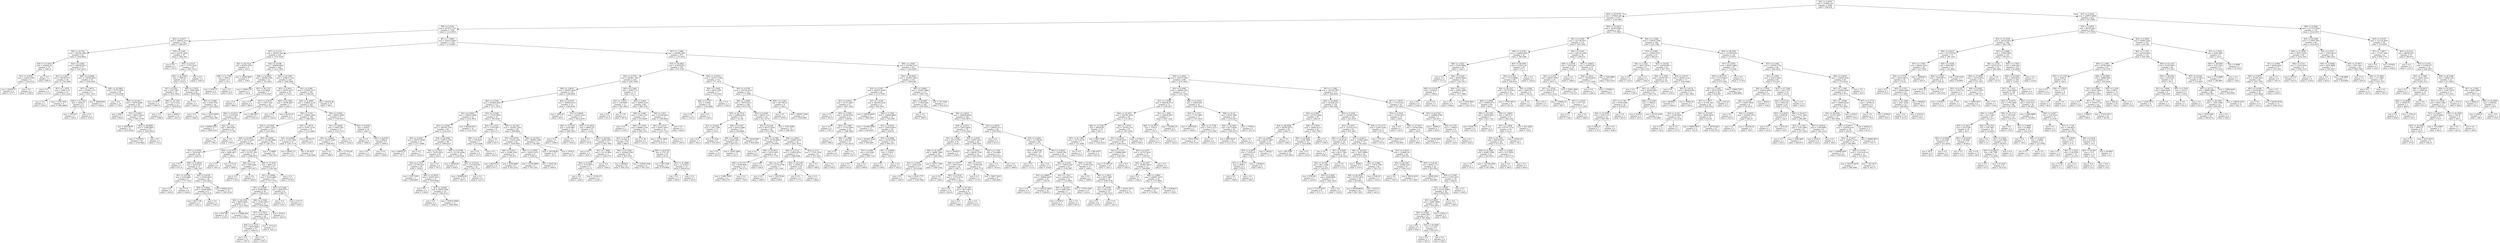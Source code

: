 digraph Tree {
node [shape=box] ;
0 [label="X[2] <= 4.8195\nmse = 332804.191\nsamples = 2000\nvalue = 996.658"] ;
1 [label="X[5] <= 45.6278\nmse = 278403.186\nsamples = 1575\nvalue = 1128.7803"] ;
0 -> 1 [labeldistance=2.5, labelangle=45, headlabel="True"] ;
2 [label="X[0] <= 0.5181\nmse = 251874.1701\nsamples = 1256\nvalue = 1212.8018"] ;
1 -> 2 ;
3 [label="X[3] <= 0.4077\nmse = 166934.3153\nsamples = 130\nvalue = 1580.0077"] ;
2 -> 3 ;
4 [label="X[4] <= 20.743\nmse = 182226.3664\nsamples = 83\nvalue = 1454.0843"] ;
3 -> 4 ;
5 [label="X[4] <= 15.1653\nmse = 109426.36\nsamples = 10\nvalue = 1061.8"] ;
4 -> 5 ;
6 [label="X[1] <= 0.9532\nmse = 22944.5556\nsamples = 6\nvalue = 1314.3333"] ;
5 -> 6 ;
7 [label="mse = 22446.75\nsamples = 4\nvalue = 1377.5"] ;
6 -> 7 ;
8 [label="mse = 0.0\nsamples = 2\nvalue = 1188.0"] ;
6 -> 8 ;
9 [label="mse = 0.0\nsamples = 4\nvalue = 683.0"] ;
5 -> 9 ;
10 [label="X[2] <= 2.0262\nmse = 168230.8313\nsamples = 73\nvalue = 1507.8219"] ;
4 -> 10 ;
11 [label="X[1] <= 0.8217\nmse = 86149.2377\nsamples = 18\nvalue = 1716.3889"] ;
10 -> 11 ;
12 [label="mse = 0.0\nsamples = 4\nvalue = 1171.0"] ;
11 -> 12 ;
13 [label="X[7] <= 1.3972\nmse = 1496.3112\nsamples = 14\nvalue = 1872.2143"] ;
11 -> 13 ;
14 [label="mse = 0.0\nsamples = 5\nvalue = 1835.0"] ;
13 -> 14 ;
15 [label="mse = 1130.7654\nsamples = 9\nvalue = 1892.8889"] ;
13 -> 15 ;
16 [label="X[8] <= 23.8648\nmse = 176198.2823\nsamples = 55\nvalue = 1439.5636"] ;
10 -> 16 ;
17 [label="X[7] <= 1.4472\nmse = 475083.1111\nsamples = 9\nvalue = 1031.3333"] ;
16 -> 17 ;
18 [label="X[8] <= 23.1502\nmse = 14022.0\nsamples = 4\nvalue = 452.0"] ;
17 -> 18 ;
19 [label="mse = 15876.0\nsamples = 2\nvalue = 530.0"] ;
18 -> 19 ;
20 [label="mse = 0.0\nsamples = 2\nvalue = 374.0"] ;
18 -> 20 ;
21 [label="mse = 360628.96\nsamples = 5\nvalue = 1494.8"] ;
17 -> 21 ;
22 [label="X[8] <= 24.5469\nmse = 78735.5936\nsamples = 46\nvalue = 1519.4348"] ;
16 -> 22 ;
23 [label="mse = 0.0\nsamples = 10\nvalue = 1778.0"] ;
22 -> 23 ;
24 [label="X[4] <= 35.9013\nmse = 76876.8488\nsamples = 36\nvalue = 1447.6111"] ;
22 -> 24 ;
25 [label="mse = 648.0\nsamples = 3\nvalue = 964.0"] ;
24 -> 25 ;
26 [label="X[1] <= 0.9021\nmse = 60612.0624\nsamples = 33\nvalue = 1491.5758"] ;
24 -> 26 ;
27 [label="mse = 3855.8678\nsamples = 11\nvalue = 1615.6364"] ;
26 -> 27 ;
28 [label="X[4] <= 46.8658\nmse = 77446.8843\nsamples = 22\nvalue = 1429.5455"] ;
26 -> 28 ;
29 [label="mse = 718.0055\nsamples = 19\nvalue = 1539.6842"] ;
28 -> 29 ;
30 [label="mse = 0.0\nsamples = 3\nvalue = 732.0"] ;
28 -> 30 ;
31 [label="X[0] <= 0.503\nmse = 62476.1938\nsamples = 47\nvalue = 1802.383"] ;
3 -> 31 ;
32 [label="mse = 0.0\nsamples = 2\nvalue = 791.0"] ;
31 -> 32 ;
33 [label="X[0] <= 0.5127\nmse = 17770.3556\nsamples = 45\nvalue = 1847.3333"] ;
31 -> 33 ;
34 [label="X[5] <= 43.5564\nmse = 7969.25\nsamples = 42\nvalue = 1874.5"] ;
33 -> 34 ;
35 [label="X[1] <= 0.852\nmse = 3243.7461\nsamples = 16\nvalue = 1931.5625"] ;
34 -> 35 ;
36 [label="mse = 0.1875\nsamples = 4\nvalue = 1909.75"] ;
35 -> 36 ;
37 [label="X[8] <= 32.7027\nmse = 4113.4722\nsamples = 12\nvalue = 1938.8333"] ;
35 -> 37 ;
38 [label="mse = 0.0\nsamples = 2\nvalue = 1998.0"] ;
37 -> 38 ;
39 [label="mse = 4096.0\nsamples = 10\nvalue = 1927.0"] ;
37 -> 39 ;
40 [label="X[6] <= 2.5214\nmse = 7640.3905\nsamples = 26\nvalue = 1839.3846"] ;
34 -> 40 ;
41 [label="mse = 0.0\nsamples = 2\nvalue = 1693.0"] ;
40 -> 41 ;
42 [label="X[2] <= 3.2967\nmse = 6342.5764\nsamples = 24\nvalue = 1851.5833"] ;
40 -> 42 ;
43 [label="mse = 0.0\nsamples = 12\nvalue = 1840.0"] ;
42 -> 43 ;
44 [label="mse = 12416.8056\nsamples = 12\nvalue = 1863.1667"] ;
42 -> 44 ;
45 [label="mse = 0.0\nsamples = 3\nvalue = 1467.0"] ;
33 -> 45 ;
46 [label="X[7] <= 1.0983\nmse = 244315.6925\nsamples = 1126\nvalue = 1170.4067"] ;
2 -> 46 ;
47 [label="X[7] <= 0.1314\nmse = 206497.546\nsamples = 255\nvalue = 1375.3529"] ;
46 -> 47 ;
48 [label="X[4] <= 46.7124\nmse = 85339.5556\nsamples = 9\nvalue = 325.0"] ;
47 -> 48 ;
49 [label="X[8] <= 31.7326\nmse = 5009.0\nsamples = 6\nvalue = 133.0"] ;
48 -> 49 ;
50 [label="mse = 1026.75\nsamples = 4\nvalue = 179.5"] ;
49 -> 50 ;
51 [label="mse = 0.0\nsamples = 2\nvalue = 40.0"] ;
49 -> 51 ;
52 [label="mse = 24816.6667\nsamples = 3\nvalue = 709.0"] ;
48 -> 52 ;
53 [label="X[4] <= 4.8188\nmse = 169090.9925\nsamples = 246\nvalue = 1413.7805"] ;
47 -> 53 ;
54 [label="X[8] <= 23.0818\nmse = 69439.0764\nsamples = 12\nvalue = 742.5833"] ;
53 -> 54 ;
55 [label="mse = 104821.36\nsamples = 5\nvalue = 552.8"] ;
54 -> 55 ;
56 [label="X[5] <= 44.1751\nmse = 62.6939\nsamples = 7\nvalue = 878.1429"] ;
54 -> 56 ;
57 [label="mse = 0.0\nsamples = 3\nvalue = 869.0"] ;
56 -> 57 ;
58 [label="mse = 0.0\nsamples = 4\nvalue = 885.0"] ;
56 -> 58 ;
59 [label="X[5] <= 43.2207\nmse = 149913.7332\nsamples = 234\nvalue = 1448.2009"] ;
53 -> 59 ;
60 [label="X[3] <= 0.3931\nmse = 30376.4103\nsamples = 39\nvalue = 1724.0"] ;
59 -> 60 ;
61 [label="X[7] <= 0.5534\nmse = 14037.624\nsamples = 32\nvalue = 1781.5312"] ;
60 -> 61 ;
62 [label="X[8] <= 23.0515\nmse = 12135.602\nsamples = 28\nvalue = 1759.5714"] ;
61 -> 62 ;
63 [label="mse = 82960.2222\nsamples = 3\nvalue = 1606.3333"] ;
62 -> 63 ;
64 [label="X[2] <= 2.312\nmse = 480.6784\nsamples = 25\nvalue = 1777.96"] ;
62 -> 64 ;
65 [label="mse = 0.0\nsamples = 8\nvalue = 1746.0"] ;
64 -> 65 ;
66 [label="mse = 0.0\nsamples = 17\nvalue = 1793.0"] ;
64 -> 66 ;
67 [label="mse = 346.6875\nsamples = 4\nvalue = 1935.25"] ;
61 -> 67 ;
68 [label="X[8] <= 23.7843\nmse = 20768.2857\nsamples = 7\nvalue = 1461.0"] ;
60 -> 68 ;
69 [label="mse = 0.0\nsamples = 5\nvalue = 1520.0"] ;
68 -> 69 ;
70 [label="mse = 42230.25\nsamples = 2\nvalue = 1313.5"] ;
68 -> 70 ;
71 [label="X[1] <= 0.993\nmse = 155565.5573\nsamples = 195\nvalue = 1393.041"] ;
59 -> 71 ;
72 [label="X[4] <= 41.8997\nmse = 124695.2138\nsamples = 185\nvalue = 1435.9514"] ;
71 -> 72 ;
73 [label="X[0] <= 0.716\nmse = 118685.3694\nsamples = 158\nvalue = 1386.2595"] ;
72 -> 73 ;
74 [label="X[4] <= 24.7082\nmse = 120075.5552\nsamples = 127\nvalue = 1447.4567"] ;
73 -> 74 ;
75 [label="X[8] <= 23.9875\nmse = 83722.2363\nsamples = 47\nvalue = 1594.383"] ;
74 -> 75 ;
76 [label="X[7] <= 0.4704\nmse = 78236.6475\nsamples = 40\nvalue = 1540.55"] ;
75 -> 76 ;
77 [label="mse = 0.0\nsamples = 3\nvalue = 971.0"] ;
76 -> 77 ;
78 [label="X[8] <= 23.0818\nmse = 56145.927\nsamples = 37\nvalue = 1586.7297"] ;
76 -> 78 ;
79 [label="X[1] <= 0.8798\nmse = 5338.8889\nsamples = 9\nvalue = 1777.3333"] ;
78 -> 79 ;
80 [label="mse = 0.0\nsamples = 3\nvalue = 1674.0"] ;
79 -> 80 ;
81 [label="mse = 0.0\nsamples = 6\nvalue = 1829.0"] ;
79 -> 81 ;
82 [label="X[0] <= 0.6149\nmse = 57045.8916\nsamples = 28\nvalue = 1525.4643"] ;
78 -> 82 ;
83 [label="X[0] <= 0.5844\nmse = 16506.8889\nsamples = 9\nvalue = 1403.3333"] ;
82 -> 83 ;
84 [label="mse = 24117.36\nsamples = 5\nvalue = 1453.2"] ;
83 -> 84 ;
85 [label="mse = 0.0\nsamples = 4\nvalue = 1341.0"] ;
83 -> 85 ;
86 [label="mse = 65836.3213\nsamples = 19\nvalue = 1583.3158"] ;
82 -> 86 ;
87 [label="X[4] <= 14.7579\nmse = 3880.2857\nsamples = 7\nvalue = 1902.0"] ;
75 -> 87 ;
88 [label="mse = 0.0\nsamples = 5\nvalue = 1941.0"] ;
87 -> 88 ;
89 [label="mse = 272.25\nsamples = 2\nvalue = 1804.5"] ;
87 -> 89 ;
90 [label="X[3] <= 0.4581\nmse = 121299.5686\nsamples = 80\nvalue = 1361.1375"] ;
74 -> 90 ;
91 [label="X[8] <= 21.0701\nmse = 101767.7927\nsamples = 74\nvalue = 1408.0676"] ;
90 -> 91 ;
92 [label="X[6] <= 2.174\nmse = 7060.4082\nsamples = 7\nvalue = 1875.8571"] ;
91 -> 92 ;
93 [label="mse = 0.0\nsamples = 2\nvalue = 1743.0"] ;
92 -> 93 ;
94 [label="mse = 0.0\nsamples = 5\nvalue = 1929.0"] ;
92 -> 94 ;
95 [label="X[8] <= 31.9541\nmse = 86411.44\nsamples = 67\nvalue = 1359.194"] ;
91 -> 95 ;
96 [label="X[1] <= 0.8944\nmse = 70103.6691\nsamples = 62\nvalue = 1317.5161"] ;
95 -> 96 ;
97 [label="X[1] <= 0.8506\nmse = 61683.6914\nsamples = 54\nvalue = 1366.2222"] ;
96 -> 97 ;
98 [label="X[4] <= 26.3194\nmse = 68074.0832\nsamples = 23\nvalue = 1214.7826"] ;
97 -> 98 ;
99 [label="mse = 6357.96\nsamples = 10\nvalue = 1236.8"] ;
98 -> 99 ;
100 [label="mse = 114888.284\nsamples = 13\nvalue = 1197.8462"] ;
98 -> 100 ;
101 [label="X[6] <= 2.5166\nmse = 27302.5016\nsamples = 31\nvalue = 1478.5806"] ;
97 -> 101 ;
102 [label="X[7] <= 0.7674\nmse = 16320.7092\nsamples = 28\nvalue = 1443.0714"] ;
101 -> 102 ;
103 [label="X[4] <= 31.2153\nmse = 8819.2968\nsamples = 23\nvalue = 1486.913"] ;
102 -> 103 ;
104 [label="mse = 0.0\nsamples = 12\nvalue = 1397.0"] ;
103 -> 104 ;
105 [label="mse = 0.0\nsamples = 11\nvalue = 1585.0"] ;
103 -> 105 ;
106 [label="mse = 1314.24\nsamples = 5\nvalue = 1241.4"] ;
102 -> 106 ;
107 [label="mse = 8192.0\nsamples = 3\nvalue = 1810.0"] ;
101 -> 107 ;
108 [label="X[3] <= 0.3282\nmse = 2838.4375\nsamples = 8\nvalue = 988.75"] ;
96 -> 108 ;
109 [label="mse = 0.0\nsamples = 4\nvalue = 1041.0"] ;
108 -> 109 ;
110 [label="mse = 216.75\nsamples = 4\nvalue = 936.5"] ;
108 -> 110 ;
111 [label="mse = 0.0\nsamples = 5\nvalue = 1876.0"] ;
95 -> 111 ;
112 [label="mse = 13.8889\nsamples = 6\nvalue = 782.3333"] ;
90 -> 112 ;
113 [label="X[2] <= 2.8379\nmse = 34791.2154\nsamples = 31\nvalue = 1135.5484"] ;
73 -> 113 ;
114 [label="X[1] <= 0.9099\nmse = 11355.7284\nsamples = 27\nvalue = 1181.7778"] ;
113 -> 114 ;
115 [label="mse = 46561.25\nsamples = 6\nvalue = 1123.5"] ;
114 -> 115 ;
116 [label="mse = 49.3878\nsamples = 21\nvalue = 1198.4286"] ;
114 -> 116 ;
117 [label="mse = 81180.75\nsamples = 4\nvalue = 823.5"] ;
113 -> 117 ;
118 [label="X[0] <= 0.5833\nmse = 60855.5995\nsamples = 27\nvalue = 1726.7407"] ;
72 -> 118 ;
119 [label="X[1] <= 0.8434\nmse = 74832.562\nsamples = 11\nvalue = 1522.7273"] ;
118 -> 119 ;
120 [label="X[2] <= 2.0964\nmse = 102587.8367\nsamples = 7\nvalue = 1448.8571"] ;
119 -> 120 ;
121 [label="mse = 0.0\nsamples = 2\nvalue = 1680.0"] ;
120 -> 121 ;
122 [label="mse = 113703.84\nsamples = 5\nvalue = 1356.4"] ;
120 -> 122 ;
123 [label="mse = 0.0\nsamples = 4\nvalue = 1652.0"] ;
119 -> 123 ;
124 [label="X[3] <= 0.4581\nmse = 2959.0\nsamples = 16\nvalue = 1867.0"] ;
118 -> 124 ;
125 [label="mse = 0.0\nsamples = 8\nvalue = 1890.0"] ;
124 -> 125 ;
126 [label="X[8] <= 24.0783\nmse = 4860.0\nsamples = 8\nvalue = 1844.0"] ;
124 -> 126 ;
127 [label="mse = 0.0\nsamples = 3\nvalue = 1754.0"] ;
126 -> 127 ;
128 [label="mse = 0.0\nsamples = 5\nvalue = 1898.0"] ;
126 -> 128 ;
129 [label="mse = 62419.36\nsamples = 10\nvalue = 599.2"] ;
71 -> 129 ;
130 [label="X[7] <= 1.2984\nmse = 239490.3467\nsamples = 871\nvalue = 1110.4053"] ;
46 -> 130 ;
131 [label="X[5] <= 44.4823\nmse = 214330.872\nsamples = 350\nvalue = 971.6343"] ;
130 -> 131 ;
132 [label="X[2] <= 2.3776\nmse = 220991.7563\nsamples = 219\nvalue = 1087.9589"] ;
131 -> 132 ;
133 [label="X[6] <= 2.8816\nmse = 256407.4648\nsamples = 144\nvalue = 1180.0208"] ;
132 -> 133 ;
134 [label="X[0] <= 0.5264\nmse = 225884.2094\nsamples = 111\nvalue = 1071.5676"] ;
133 -> 134 ;
135 [label="X[1] <= 0.9405\nmse = 190053.5086\nsamples = 74\nvalue = 1214.3919"] ;
134 -> 135 ;
136 [label="X[3] <= 0.2346\nmse = 188738.7164\nsamples = 60\nvalue = 1144.3167"] ;
135 -> 136 ;
137 [label="X[3] <= 0.2287\nmse = 338701.9008\nsamples = 11\nvalue = 1517.0909"] ;
136 -> 137 ;
138 [label="mse = 94954.25\nsamples = 4\nvalue = 787.5"] ;
137 -> 138 ;
139 [label="mse = 0.0\nsamples = 7\nvalue = 1934.0"] ;
137 -> 139 ;
140 [label="X[4] <= 45.9569\nmse = 116875.2528\nsamples = 49\nvalue = 1060.6327"] ;
136 -> 140 ;
141 [label="X[4] <= 31.2911\nmse = 70183.2933\nsamples = 30\nvalue = 962.2"] ;
140 -> 141 ;
142 [label="X[2] <= 2.1015\nmse = 67376.9167\nsamples = 24\nvalue = 1026.0"] ;
141 -> 142 ;
143 [label="mse = 5547.5556\nsamples = 3\nvalue = 669.6667"] ;
142 -> 143 ;
144 [label="X[8] <= 22.4478\nmse = 55479.3243\nsamples = 21\nvalue = 1076.9048"] ;
142 -> 144 ;
145 [label="mse = 0.0\nsamples = 2\nvalue = 1186.0"] ;
144 -> 145 ;
146 [label="X[1] <= 0.8529\nmse = 59934.5596\nsamples = 19\nvalue = 1065.4211"] ;
144 -> 146 ;
147 [label="mse = 0.0\nsamples = 8\nvalue = 1092.0"] ;
146 -> 147 ;
148 [label="mse = 102635.9008\nsamples = 11\nvalue = 1046.0909"] ;
146 -> 148 ;
149 [label="mse = 0.0\nsamples = 6\nvalue = 707.0"] ;
141 -> 149 ;
150 [label="X[8] <= 23.9796\nmse = 151145.6288\nsamples = 19\nvalue = 1216.0526"] ;
140 -> 150 ;
151 [label="mse = 39600.64\nsamples = 5\nvalue = 836.6"] ;
150 -> 151 ;
152 [label="X[8] <= 25.4314\nmse = 121194.8163\nsamples = 14\nvalue = 1351.5714"] ;
150 -> 152 ;
153 [label="mse = 160982.64\nsamples = 10\nvalue = 1401.4"] ;
152 -> 153 ;
154 [label="mse = 0.0\nsamples = 4\nvalue = 1227.0"] ;
152 -> 154 ;
155 [label="mse = 84449.6327\nsamples = 14\nvalue = 1514.7143"] ;
135 -> 155 ;
156 [label="X[3] <= 0.2346\nmse = 175152.8853\nsamples = 37\nvalue = 785.9189"] ;
134 -> 156 ;
157 [label="X[2] <= 2.1535\nmse = 17570.9877\nsamples = 9\nvalue = 403.1111"] ;
156 -> 157 ;
158 [label="X[6] <= 2.2712\nmse = 740.8163\nsamples = 7\nvalue = 333.4286"] ;
157 -> 158 ;
159 [label="mse = 0.0\nsamples = 4\nvalue = 357.0"] ;
158 -> 159 ;
160 [label="mse = 0.0\nsamples = 3\nvalue = 302.0"] ;
158 -> 160 ;
161 [label="mse = 0.0\nsamples = 2\nvalue = 647.0"] ;
157 -> 161 ;
162 [label="X[4] <= 36.3427\nmse = 163561.3202\nsamples = 28\nvalue = 908.9643"] ;
156 -> 162 ;
163 [label="X[1] <= 0.8378\nmse = 172432.2461\nsamples = 16\nvalue = 1038.5625"] ;
162 -> 163 ;
164 [label="X[0] <= 0.6511\nmse = 27046.3594\nsamples = 8\nvalue = 780.875"] ;
163 -> 164 ;
165 [label="mse = 60270.25\nsamples = 2\nvalue = 617.5"] ;
164 -> 165 ;
166 [label="mse = 4108.8889\nsamples = 6\nvalue = 835.3333"] ;
164 -> 166 ;
167 [label="X[4] <= 12.3038\nmse = 185012.4375\nsamples = 8\nvalue = 1296.25"] ;
163 -> 167 ;
168 [label="mse = 12376.8889\nsamples = 3\nvalue = 782.3333"] ;
167 -> 168 ;
169 [label="mse = 35047.84\nsamples = 5\nvalue = 1604.6"] ;
167 -> 169 ;
170 [label="X[8] <= 23.8322\nmse = 99480.1389\nsamples = 12\nvalue = 736.1667"] ;
162 -> 170 ;
171 [label="mse = 100108.96\nsamples = 10\nvalue = 791.2"] ;
170 -> 171 ;
172 [label="mse = 5476.0\nsamples = 2\nvalue = 461.0"] ;
170 -> 172 ;
173 [label="X[8] <= 22.9473\nmse = 186436.0275\nsamples = 33\nvalue = 1544.8182"] ;
133 -> 173 ;
174 [label="mse = 1806.25\nsamples = 2\nvalue = 465.5"] ;
173 -> 174 ;
175 [label="X[1] <= 0.8456\nmse = 118342.1831\nsamples = 31\nvalue = 1614.4516"] ;
173 -> 175 ;
176 [label="X[8] <= 23.1502\nmse = 2220.9961\nsamples = 16\nvalue = 1895.5625"] ;
175 -> 176 ;
177 [label="mse = 0.0\nsamples = 7\nvalue = 1949.0"] ;
176 -> 177 ;
178 [label="mse = 0.0\nsamples = 9\nvalue = 1854.0"] ;
176 -> 178 ;
179 [label="X[5] <= 41.4052\nmse = 68002.24\nsamples = 15\nvalue = 1314.6"] ;
175 -> 179 ;
180 [label="mse = 0.0\nsamples = 2\nvalue = 735.0"] ;
179 -> 180 ;
181 [label="X[4] <= 36.9361\nmse = 18830.4852\nsamples = 13\nvalue = 1403.7692"] ;
179 -> 181 ;
182 [label="mse = 0.0\nsamples = 2\nvalue = 1621.0"] ;
181 -> 182 ;
183 [label="X[1] <= 1.0066\nmse = 12114.3802\nsamples = 11\nvalue = 1364.2727"] ;
181 -> 183 ;
184 [label="X[0] <= 0.5418\nmse = 5716.6875\nsamples = 4\nvalue = 1231.75"] ;
183 -> 184 ;
185 [label="mse = 0.0\nsamples = 2\nvalue = 1225.0"] ;
184 -> 185 ;
186 [label="mse = 11342.25\nsamples = 2\nvalue = 1238.5"] ;
184 -> 186 ;
187 [label="mse = 0.0\nsamples = 7\nvalue = 1440.0"] ;
183 -> 187 ;
188 [label="X[0] <= 0.5264\nmse = 105477.12\nsamples = 75\nvalue = 911.2"] ;
132 -> 188 ;
189 [label="X[2] <= 2.8472\nmse = 1108.9587\nsamples = 11\nvalue = 461.3636"] ;
188 -> 189 ;
190 [label="mse = 0.0\nsamples = 6\nvalue = 431.0"] ;
189 -> 190 ;
191 [label="mse = 5.76\nsamples = 5\nvalue = 497.8"] ;
189 -> 191 ;
192 [label="X[0] <= 0.602\nmse = 82658.3123\nsamples = 64\nvalue = 988.5156"] ;
188 -> 192 ;
193 [label="X[6] <= 2.468\nmse = 73342.1747\nsamples = 47\nvalue = 915.6809"] ;
192 -> 193 ;
194 [label="mse = 0.0\nsamples = 2\nvalue = 1378.0"] ;
193 -> 194 ;
195 [label="X[6] <= 3.7052\nmse = 66680.1156\nsamples = 45\nvalue = 895.1333"] ;
193 -> 195 ;
196 [label="X[3] <= 0.274\nmse = 67786.21\nsamples = 40\nvalue = 866.8"] ;
195 -> 196 ;
197 [label="X[4] <= 47.5366\nmse = 105806.1389\nsamples = 24\nvalue = 903.3333"] ;
196 -> 197 ;
198 [label="mse = 86689.0\nsamples = 18\nvalue = 939.3333"] ;
197 -> 198 ;
199 [label="mse = 147605.5556\nsamples = 6\nvalue = 795.3333"] ;
197 -> 199 ;
200 [label="X[8] <= 25.8729\nmse = 5751.25\nsamples = 16\nvalue = 812.0"] ;
196 -> 200 ;
201 [label="mse = 997.5556\nsamples = 3\nvalue = 670.6667"] ;
200 -> 201 ;
202 [label="X[5] <= 41.4988\nmse = 1174.8521\nsamples = 13\nvalue = 844.6154"] ;
200 -> 202 ;
203 [label="mse = 0.0\nsamples = 11\nvalue = 830.0"] ;
202 -> 203 ;
204 [label="mse = 0.0\nsamples = 2\nvalue = 925.0"] ;
202 -> 204 ;
205 [label="mse = 31.36\nsamples = 5\nvalue = 1121.8"] ;
195 -> 205 ;
206 [label="X[6] <= 3.812\nmse = 53199.6332\nsamples = 17\nvalue = 1189.8824"] ;
192 -> 206 ;
207 [label="X[3] <= 0.3531\nmse = 45647.2041\nsamples = 14\nvalue = 1247.7143"] ;
206 -> 207 ;
208 [label="mse = 51554.3802\nsamples = 11\nvalue = 1210.2727"] ;
207 -> 208 ;
209 [label="mse = 0.0\nsamples = 3\nvalue = 1385.0"] ;
207 -> 209 ;
210 [label="mse = 0.0\nsamples = 3\nvalue = 920.0"] ;
206 -> 210 ;
211 [label="X[4] <= 15.9252\nmse = 142757.1168\nsamples = 131\nvalue = 777.1679"] ;
131 -> 211 ;
212 [label="X[6] <= 3.1603\nmse = 4874.1799\nsamples = 17\nvalue = 1178.2353"] ;
211 -> 212 ;
213 [label="X[6] <= 2.5797\nmse = 4.2092\nsamples = 14\nvalue = 1145.9286"] ;
212 -> 213 ;
214 [label="mse = 0.0\nsamples = 11\nvalue = 1147.0"] ;
213 -> 214 ;
215 [label="mse = 0.0\nsamples = 3\nvalue = 1142.0"] ;
213 -> 215 ;
216 [label="mse = 0.0\nsamples = 3\nvalue = 1329.0"] ;
212 -> 216 ;
217 [label="X[3] <= 0.4709\nmse = 135754.4233\nsamples = 114\nvalue = 717.3596"] ;
211 -> 217 ;
218 [label="X[6] <= 2.2068\nmse = 78976.4113\nsamples = 106\nvalue = 670.1792"] ;
217 -> 218 ;
219 [label="X[5] <= 44.5714\nmse = 24986.0256\nsamples = 50\nvalue = 511.88"] ;
218 -> 219 ;
220 [label="X[1] <= 0.8234\nmse = 1361.2308\nsamples = 13\nvalue = 418.0"] ;
219 -> 220 ;
221 [label="mse = 0.0\nsamples = 7\nvalue = 452.0"] ;
220 -> 221 ;
222 [label="mse = 27.2222\nsamples = 6\nvalue = 378.3333"] ;
220 -> 222 ;
223 [label="X[0] <= 0.5333\nmse = 29102.0088\nsamples = 37\nvalue = 544.8649"] ;
219 -> 223 ;
224 [label="X[6] <= 2.1609\nmse = 6540.2495\nsamples = 23\nvalue = 497.5217"] ;
223 -> 224 ;
225 [label="mse = 0.0\nsamples = 10\nvalue = 467.0"] ;
224 -> 225 ;
226 [label="mse = 10303.3846\nsamples = 13\nvalue = 521.0"] ;
224 -> 226 ;
227 [label="mse = 56436.0867\nsamples = 14\nvalue = 622.6429"] ;
223 -> 227 ;
228 [label="X[3] <= 0.3285\nmse = 84831.714\nsamples = 56\nvalue = 811.5179"] ;
218 -> 228 ;
229 [label="X[3] <= 0.2259\nmse = 90372.5429\nsamples = 44\nvalue = 872.1591"] ;
228 -> 229 ;
230 [label="X[8] <= 21.068\nmse = 14704.6984\nsamples = 21\nvalue = 730.6667"] ;
229 -> 230 ;
231 [label="mse = 0.0\nsamples = 3\nvalue = 568.0"] ;
230 -> 231 ;
232 [label="X[8] <= 23.0672\nmse = 12010.3951\nsamples = 18\nvalue = 757.7778"] ;
230 -> 232 ;
233 [label="X[8] <= 22.1277\nmse = 9349.9592\nsamples = 14\nvalue = 794.5714"] ;
232 -> 233 ;
234 [label="mse = 11460.7438\nsamples = 11\nvalue = 804.2727"] ;
233 -> 234 ;
235 [label="mse = 0.0\nsamples = 3\nvalue = 759.0"] ;
233 -> 235 ;
236 [label="mse = 0.0\nsamples = 4\nvalue = 629.0"] ;
232 -> 236 ;
237 [label="X[6] <= 2.9833\nmse = 124491.6181\nsamples = 23\nvalue = 1001.3478"] ;
229 -> 237 ;
238 [label="X[6] <= 2.2712\nmse = 113620.0554\nsamples = 17\nvalue = 1086.0588"] ;
237 -> 238 ;
239 [label="X[2] <= 2.1719\nmse = 132732.9796\nsamples = 7\nvalue = 811.1429"] ;
238 -> 239 ;
240 [label="mse = 0.0\nsamples = 2\nvalue = 1090.0"] ;
239 -> 240 ;
241 [label="mse = 142279.84\nsamples = 5\nvalue = 699.6"] ;
239 -> 241 ;
242 [label="X[5] <= 44.5501\nmse = 10302.25\nsamples = 10\nvalue = 1278.5"] ;
238 -> 242 ;
243 [label="mse = 0.0\nsamples = 5\nvalue = 1177.0"] ;
242 -> 243 ;
244 [label="mse = 0.0\nsamples = 5\nvalue = 1380.0"] ;
242 -> 244 ;
245 [label="X[2] <= 3.33\nmse = 77355.5556\nsamples = 6\nvalue = 761.3333"] ;
237 -> 245 ;
246 [label="mse = 0.0\nsamples = 2\nvalue = 368.0"] ;
245 -> 246 ;
247 [label="mse = 0.0\nsamples = 4\nvalue = 958.0"] ;
245 -> 247 ;
248 [label="mse = 1591.6389\nsamples = 12\nvalue = 589.1667"] ;
228 -> 248 ;
249 [label="X[6] <= 2.1564\nmse = 467768.25\nsamples = 8\nvalue = 1342.5"] ;
217 -> 249 ;
250 [label="mse = 0.0\nsamples = 2\nvalue = 1078.0"] ;
249 -> 250 ;
251 [label="mse = 592597.5556\nsamples = 6\nvalue = 1430.6667"] ;
249 -> 251 ;
252 [label="X[6] <= 2.9263\nmse = 234764.5134\nsamples = 521\nvalue = 1203.6296"] ;
130 -> 252 ;
253 [label="X[4] <= 18.3034\nmse = 191807.7645\nsamples = 235\nvalue = 1366.0383"] ;
252 -> 253 ;
254 [label="X[3] <= 0.3507\nmse = 262027.0459\nsamples = 64\nvalue = 1115.7188"] ;
253 -> 254 ;
255 [label="X[1] <= 0.8219\nmse = 54715.3855\nsamples = 27\nvalue = 1407.1481"] ;
254 -> 255 ;
256 [label="mse = 0.0\nsamples = 2\nvalue = 872.0"] ;
255 -> 256 ;
257 [label="X[2] <= 3.6565\nmse = 34349.0784\nsamples = 25\nvalue = 1449.96"] ;
255 -> 257 ;
258 [label="mse = 0.0\nsamples = 6\nvalue = 1707.0"] ;
257 -> 258 ;
259 [label="X[4] <= 5.1066\nmse = 17743.4294\nsamples = 19\nvalue = 1368.7895"] ;
257 -> 259 ;
260 [label="mse = 0.0\nsamples = 2\nvalue = 986.0"] ;
259 -> 260 ;
261 [label="X[6] <= 2.4685\nmse = 564.263\nsamples = 17\nvalue = 1413.8235"] ;
259 -> 261 ;
262 [label="mse = 0.0\nsamples = 4\nvalue = 1371.0"] ;
261 -> 262 ;
263 [label="mse = 0.0\nsamples = 13\nvalue = 1427.0"] ;
261 -> 263 ;
264 [label="X[7] <= 1.4188\nmse = 306105.5106\nsamples = 37\nvalue = 903.0541"] ;
254 -> 264 ;
265 [label="mse = 149356.8056\nsamples = 6\nvalue = 1806.1667"] ;
264 -> 265 ;
266 [label="X[6] <= 2.1564\nmse = 148029.8689\nsamples = 31\nvalue = 728.2581"] ;
264 -> 266 ;
267 [label="mse = 141486.4298\nsamples = 11\nvalue = 526.4545"] ;
266 -> 267 ;
268 [label="X[1] <= 0.8219\nmse = 116910.9875\nsamples = 20\nvalue = 839.25"] ;
266 -> 268 ;
269 [label="mse = 201824.2222\nsamples = 6\nvalue = 500.6667"] ;
268 -> 269 ;
270 [label="X[3] <= 0.4646\nmse = 10332.6582\nsamples = 14\nvalue = 984.3571"] ;
268 -> 270 ;
271 [label="X[1] <= 0.881\nmse = 235.9184\nsamples = 7\nvalue = 898.7143"] ;
270 -> 271 ;
272 [label="mse = 0.0\nsamples = 2\nvalue = 923.0"] ;
271 -> 272 ;
273 [label="mse = 0.0\nsamples = 5\nvalue = 889.0"] ;
271 -> 273 ;
274 [label="X[1] <= 0.9008\nmse = 5760.0\nsamples = 7\nvalue = 1070.0"] ;
270 -> 274 ;
275 [label="mse = 0.0\nsamples = 2\nvalue = 1190.0"] ;
274 -> 275 ;
276 [label="mse = 0.0\nsamples = 5\nvalue = 1022.0"] ;
274 -> 276 ;
277 [label="X[0] <= 0.6983\nmse = 133297.9888\nsamples = 171\nvalue = 1459.7251"] ;
253 -> 277 ;
278 [label="X[8] <= 20.2887\nmse = 113455.844\nsamples = 168\nvalue = 1479.4643"] ;
277 -> 278 ;
279 [label="mse = 0.0\nsamples = 8\nvalue = 1967.0"] ;
278 -> 279 ;
280 [label="X[6] <= 2.8223\nmse = 106649.8548\nsamples = 160\nvalue = 1455.0875"] ;
278 -> 280 ;
281 [label="X[0] <= 0.5273\nmse = 55675.9924\nsamples = 76\nvalue = 1570.1842"] ;
280 -> 281 ;
282 [label="X[1] <= 1.1692\nmse = 20733.4767\nsamples = 30\nvalue = 1418.3"] ;
281 -> 282 ;
283 [label="X[8] <= 35.3553\nmse = 10680.7648\nsamples = 26\nvalue = 1386.3462"] ;
282 -> 283 ;
284 [label="X[1] <= 0.9528\nmse = 2349.2318\nsamples = 17\nvalue = 1353.0588"] ;
283 -> 284 ;
285 [label="mse = 0.0\nsamples = 4\nvalue = 1393.0"] ;
284 -> 285 ;
286 [label="mse = 2430.1775\nsamples = 13\nvalue = 1340.7692"] ;
284 -> 286 ;
287 [label="mse = 20371.7284\nsamples = 9\nvalue = 1449.2222"] ;
283 -> 287 ;
288 [label="mse = 36300.0\nsamples = 4\nvalue = 1626.0"] ;
282 -> 288 ;
289 [label="X[6] <= 2.6195\nmse = 53607.8341\nsamples = 46\nvalue = 1669.2391"] ;
281 -> 289 ;
290 [label="X[1] <= 0.852\nmse = 58629.7539\nsamples = 33\nvalue = 1602.3939"] ;
289 -> 290 ;
291 [label="X[6] <= 2.0577\nmse = 35673.9167\nsamples = 24\nvalue = 1667.5"] ;
290 -> 291 ;
292 [label="mse = 0.0\nsamples = 2\nvalue = 1184.0"] ;
291 -> 292 ;
293 [label="X[3] <= 0.3576\nmse = 15732.9752\nsamples = 22\nvalue = 1711.4545"] ;
291 -> 293 ;
294 [label="mse = 0.0\nsamples = 14\nvalue = 1623.0"] ;
293 -> 294 ;
295 [label="X[8] <= 30.708\nmse = 5611.6875\nsamples = 8\nvalue = 1866.25"] ;
293 -> 295 ;
296 [label="mse = 0.0\nsamples = 2\nvalue = 1996.0"] ;
295 -> 296 ;
297 [label="mse = 0.0\nsamples = 6\nvalue = 1823.0"] ;
295 -> 297 ;
298 [label="X[0] <= 0.5314\nmse = 78399.284\nsamples = 9\nvalue = 1428.7778"] ;
290 -> 298 ;
299 [label="mse = 0.0\nsamples = 3\nvalue = 1719.0"] ;
298 -> 299 ;
300 [label="mse = 54427.2222\nsamples = 6\nvalue = 1283.6667"] ;
298 -> 300 ;
301 [label="X[2] <= 2.7502\nmse = 724.6864\nsamples = 13\nvalue = 1838.9231"] ;
289 -> 301 ;
302 [label="mse = 0.0\nsamples = 7\nvalue = 1814.0"] ;
301 -> 302 ;
303 [label="mse = 0.0\nsamples = 6\nvalue = 1868.0"] ;
301 -> 303 ;
304 [label="X[1] <= 0.8219\nmse = 129939.3311\nsamples = 84\nvalue = 1350.9524"] ;
280 -> 304 ;
305 [label="mse = 0.0\nsamples = 4\nvalue = 812.0"] ;
304 -> 305 ;
306 [label="X[3] <= 0.2441\nmse = 121186.64\nsamples = 80\nvalue = 1377.9"] ;
304 -> 306 ;
307 [label="X[5] <= 43.8726\nmse = 6091.737\nsamples = 17\nvalue = 1572.2941"] ;
306 -> 307 ;
308 [label="mse = 0.0\nsamples = 4\nvalue = 1713.0"] ;
307 -> 308 ;
309 [label="mse = 0.0\nsamples = 13\nvalue = 1529.0"] ;
307 -> 309 ;
310 [label="X[3] <= 0.3824\nmse = 139295.358\nsamples = 63\nvalue = 1325.4444"] ;
306 -> 310 ;
311 [label="X[0] <= 0.5314\nmse = 170903.2341\nsamples = 42\nvalue = 1239.1667"] ;
310 -> 311 ;
312 [label="X[1] <= 0.8805\nmse = 169646.4475\nsamples = 20\nvalue = 1365.95"] ;
311 -> 312 ;
313 [label="mse = 0.0\nsamples = 2\nvalue = 1612.0"] ;
312 -> 313 ;
314 [label="mse = 181021.9043\nsamples = 18\nvalue = 1338.6111"] ;
312 -> 314 ;
315 [label="X[1] <= 1.022\nmse = 144148.719\nsamples = 22\nvalue = 1123.9091"] ;
311 -> 315 ;
316 [label="X[5] <= 44.4417\nmse = 5006.2041\nsamples = 7\nvalue = 910.7143"] ;
315 -> 316 ;
317 [label="mse = 15876.0\nsamples = 2\nvalue = 945.0"] ;
316 -> 317 ;
318 [label="mse = 0.0\nsamples = 5\nvalue = 897.0"] ;
316 -> 318 ;
319 [label="mse = 177972.5067\nsamples = 15\nvalue = 1223.4"] ;
315 -> 319 ;
320 [label="X[8] <= 22.055\nmse = 31416.4762\nsamples = 21\nvalue = 1498.0"] ;
310 -> 320 ;
321 [label="mse = 0.0\nsamples = 2\nvalue = 1989.0"] ;
320 -> 321 ;
322 [label="X[2] <= 2.5918\nmse = 6675.2687\nsamples = 19\nvalue = 1446.3158"] ;
320 -> 322 ;
323 [label="X[1] <= 0.9793\nmse = 239.1822\nsamples = 15\nvalue = 1463.5333"] ;
322 -> 323 ;
324 [label="mse = 0.0\nsamples = 8\nvalue = 1478.0"] ;
323 -> 324 ;
325 [label="mse = 0.0\nsamples = 7\nvalue = 1447.0"] ;
323 -> 325 ;
326 [label="mse = 25530.1875\nsamples = 4\nvalue = 1381.75"] ;
322 -> 326 ;
327 [label="mse = 747.5556\nsamples = 3\nvalue = 354.3333"] ;
277 -> 327 ;
328 [label="X[2] <= 2.3616\nmse = 230579.7641\nsamples = 286\nvalue = 1070.1818"] ;
252 -> 328 ;
329 [label="X[3] <= 0.4595\nmse = 168901.058\nsamples = 113\nvalue = 1341.7434"] ;
328 -> 329 ;
330 [label="X[1] <= 1.0294\nmse = 184638.3733\nsamples = 72\nvalue = 1199.2917"] ;
329 -> 330 ;
331 [label="X[4] <= 14.2474\nmse = 166762.3654\nsamples = 65\nvalue = 1151.0615"] ;
330 -> 331 ;
332 [label="X[8] <= 23.1502\nmse = 49528.69\nsamples = 10\nvalue = 841.1"] ;
331 -> 332 ;
333 [label="X[5] <= 41.1304\nmse = 19131.6735\nsamples = 7\nvalue = 721.4286"] ;
332 -> 333 ;
334 [label="mse = 0.0\nsamples = 3\nvalue = 879.0"] ;
333 -> 334 ;
335 [label="mse = 892.6875\nsamples = 4\nvalue = 603.25"] ;
333 -> 335 ;
336 [label="mse = 9067.5556\nsamples = 3\nvalue = 1120.3333"] ;
332 -> 336 ;
337 [label="X[6] <= 3.5744\nmse = 167433.116\nsamples = 55\nvalue = 1207.4182"] ;
331 -> 337 ;
338 [label="X[1] <= 0.8221\nmse = 175439.3203\nsamples = 49\nvalue = 1240.1633"] ;
337 -> 338 ;
339 [label="X[2] <= 2.1114\nmse = 234669.9097\nsamples = 12\nvalue = 1382.4167"] ;
338 -> 339 ;
340 [label="mse = 271947.81\nsamples = 10\nvalue = 1342.3"] ;
339 -> 340 ;
341 [label="mse = 0.0\nsamples = 2\nvalue = 1583.0"] ;
339 -> 341 ;
342 [label="X[0] <= 0.5475\nmse = 147537.8101\nsamples = 37\nvalue = 1194.027"] ;
338 -> 342 ;
343 [label="X[4] <= 25.5567\nmse = 163087.9614\nsamples = 33\nvalue = 1209.9091"] ;
342 -> 343 ;
344 [label="mse = 0.0\nsamples = 7\nvalue = 1346.0"] ;
343 -> 344 ;
345 [label="X[6] <= 2.9902\nmse = 200667.4275\nsamples = 26\nvalue = 1173.2692"] ;
343 -> 345 ;
346 [label="mse = 180740.5816\nsamples = 24\nvalue = 1174.4583"] ;
345 -> 346 ;
347 [label="mse = 439569.0\nsamples = 2\nvalue = 1159.0"] ;
345 -> 347 ;
348 [label="mse = 0.0\nsamples = 4\nvalue = 1063.0"] ;
342 -> 348 ;
349 [label="mse = 21780.0\nsamples = 6\nvalue = 940.0"] ;
337 -> 349 ;
350 [label="X[1] <= 1.1692\nmse = 128459.2653\nsamples = 7\nvalue = 1647.1429"] ;
330 -> 350 ;
351 [label="X[8] <= 22.5914\nmse = 7350.0\nsamples = 5\nvalue = 1747.0"] ;
350 -> 351 ;
352 [label="mse = 0.0\nsamples = 3\nvalue = 1677.0"] ;
351 -> 352 ;
353 [label="mse = 0.0\nsamples = 2\nvalue = 1852.0"] ;
351 -> 353 ;
354 [label="mse = 343982.25\nsamples = 2\nvalue = 1397.5"] ;
350 -> 354 ;
355 [label="X[8] <= 21.0914\nmse = 43049.649\nsamples = 41\nvalue = 1591.9024"] ;
329 -> 355 ;
356 [label="X[2] <= 2.1231\nmse = 71741.0865\nsamples = 17\nvalue = 1701.8235"] ;
355 -> 356 ;
357 [label="mse = 138979.84\nsamples = 5\nvalue = 1602.6"] ;
356 -> 357 ;
358 [label="X[4] <= 15.7758\nmse = 37913.4722\nsamples = 12\nvalue = 1743.1667"] ;
356 -> 358 ;
359 [label="mse = 75013.5556\nsamples = 6\nvalue = 1763.3333"] ;
358 -> 359 ;
360 [label="mse = 0.0\nsamples = 6\nvalue = 1723.0"] ;
358 -> 360 ;
361 [label="X[8] <= 22.19\nmse = 8105.7066\nsamples = 24\nvalue = 1514.0417"] ;
355 -> 361 ;
362 [label="X[4] <= 16.3691\nmse = 6277.9029\nsamples = 22\nvalue = 1505.2273"] ;
361 -> 362 ;
363 [label="mse = 6807.9224\nsamples = 19\nvalue = 1513.1579"] ;
362 -> 363 ;
364 [label="mse = 0.0\nsamples = 3\nvalue = 1455.0"] ;
362 -> 364 ;
365 [label="mse = 17956.0\nsamples = 2\nvalue = 1611.0"] ;
361 -> 365 ;
366 [label="X[1] <= 1.1082\nmse = 191234.7937\nsamples = 173\nvalue = 892.8035"] ;
328 -> 366 ;
367 [label="X[5] <= 42.4838\nmse = 163228.2517\nsamples = 154\nvalue = 961.3442"] ;
366 -> 367 ;
368 [label="X[3] <= 0.3091\nmse = 105767.8944\nsamples = 50\nvalue = 1248.16"] ;
367 -> 368 ;
369 [label="X[4] <= 48.6269\nmse = 90280.2875\nsamples = 20\nvalue = 948.75"] ;
368 -> 369 ;
370 [label="X[1] <= 0.9861\nmse = 66781.4667\nsamples = 15\nvalue = 833.0"] ;
369 -> 370 ;
371 [label="X[3] <= 0.2874\nmse = 73534.25\nsamples = 8\nvalue = 934.5"] ;
370 -> 371 ;
372 [label="X[7] <= 2.3475\nmse = 4900.0\nsamples = 4\nvalue = 978.0"] ;
371 -> 372 ;
373 [label="mse = 0.0\nsamples = 2\nvalue = 1048.0"] ;
372 -> 373 ;
374 [label="mse = 0.0\nsamples = 2\nvalue = 908.0"] ;
372 -> 374 ;
375 [label="mse = 138384.0\nsamples = 4\nvalue = 891.0"] ;
371 -> 375 ;
376 [label="mse = 33834.0\nsamples = 7\nvalue = 717.0"] ;
370 -> 376 ;
377 [label="mse = 0.0\nsamples = 5\nvalue = 1296.0"] ;
369 -> 377 ;
378 [label="X[6] <= 3.5476\nmse = 16485.9122\nsamples = 30\nvalue = 1447.7667"] ;
368 -> 378 ;
379 [label="X[8] <= 33.0286\nmse = 2240.7806\nsamples = 14\nvalue = 1314.9286"] ;
378 -> 379 ;
380 [label="mse = 385.0764\nsamples = 12\nvalue = 1297.0833"] ;
379 -> 380 ;
381 [label="mse = 0.0\nsamples = 2\nvalue = 1422.0"] ;
379 -> 381 ;
382 [label="mse = 0.0\nsamples = 16\nvalue = 1564.0"] ;
378 -> 382 ;
383 [label="X[2] <= 4.1639\nmse = 132289.4785\nsamples = 104\nvalue = 823.4519"] ;
367 -> 383 ;
384 [label="X[3] <= 0.2977\nmse = 123314.0752\nsamples = 93\nvalue = 870.3441"] ;
383 -> 384 ;
385 [label="X[4] <= 27.8173\nmse = 23255.96\nsamples = 20\nvalue = 1195.2"] ;
384 -> 385 ;
386 [label="mse = 0.0\nsamples = 2\nvalue = 826.0"] ;
385 -> 386 ;
387 [label="X[1] <= 0.8506\nmse = 9011.7284\nsamples = 18\nvalue = 1236.2222"] ;
385 -> 387 ;
388 [label="X[4] <= 33.343\nmse = 9611.1094\nsamples = 16\nvalue = 1243.875"] ;
387 -> 388 ;
389 [label="mse = 9792.96\nsamples = 5\nvalue = 1205.8"] ;
388 -> 389 ;
390 [label="X[3] <= 0.2628\nmse = 8569.9669\nsamples = 11\nvalue = 1261.1818"] ;
388 -> 390 ;
391 [label="mse = 11374.1875\nsamples = 8\nvalue = 1271.75"] ;
390 -> 391 ;
392 [label="mse = 0.0\nsamples = 3\nvalue = 1233.0"] ;
390 -> 392 ;
393 [label="mse = 0.0\nsamples = 2\nvalue = 1175.0"] ;
387 -> 393 ;
394 [label="X[1] <= 0.8471\nmse = 113893.2663\nsamples = 73\nvalue = 781.3425"] ;
384 -> 394 ;
395 [label="X[5] <= 44.6323\nmse = 78413.4669\nsamples = 44\nvalue = 674.1818"] ;
394 -> 395 ;
396 [label="mse = 3698.0\nsamples = 3\nvalue = 319.0"] ;
395 -> 396 ;
397 [label="X[3] <= 0.3881\nmse = 73974.2391\nsamples = 41\nvalue = 700.1707"] ;
395 -> 397 ;
398 [label="X[4] <= 40.3434\nmse = 67795.3974\nsamples = 36\nvalue = 655.8611"] ;
397 -> 398 ;
399 [label="mse = 69169.8659\nsamples = 34\nvalue = 667.3235"] ;
398 -> 399 ;
400 [label="mse = 4225.0\nsamples = 2\nvalue = 461.0"] ;
398 -> 400 ;
401 [label="mse = 2546.16\nsamples = 5\nvalue = 1019.2"] ;
397 -> 401 ;
402 [label="X[3] <= 0.3819\nmse = 123866.547\nsamples = 29\nvalue = 943.931"] ;
394 -> 402 ;
403 [label="X[5] <= 44.1667\nmse = 39599.2222\nsamples = 6\nvalue = 1369.3333"] ;
402 -> 403 ;
404 [label="mse = 0.0\nsamples = 3\nvalue = 1267.0"] ;
403 -> 404 ;
405 [label="mse = 58254.2222\nsamples = 3\nvalue = 1471.6667"] ;
403 -> 405 ;
406 [label="X[0] <= 0.6138\nmse = 86325.172\nsamples = 23\nvalue = 832.9565"] ;
402 -> 406 ;
407 [label="mse = 18560.2222\nsamples = 3\nvalue = 329.6667"] ;
406 -> 407 ;
408 [label="X[0] <= 0.7061\nmse = 52795.5475\nsamples = 20\nvalue = 908.45"] ;
406 -> 408 ;
409 [label="X[1] <= 1.0388\nmse = 43142.4969\nsamples = 18\nvalue = 869.0556"] ;
408 -> 409 ;
410 [label="X[1] <= 0.9051\nmse = 35967.9648\nsamples = 16\nvalue = 831.6875"] ;
409 -> 410 ;
411 [label="X[0] <= 0.656\nmse = 2300.2092\nsamples = 14\nvalue = 897.9286"] ;
410 -> 411 ;
412 [label="mse = 0.0\nsamples = 7\nvalue = 850.0"] ;
411 -> 412 ;
413 [label="X[5] <= 43.0408\nmse = 6.1224\nsamples = 7\nvalue = 945.8571"] ;
411 -> 413 ;
414 [label="mse = 0.0\nsamples = 3\nvalue = 943.0"] ;
413 -> 414 ;
415 [label="mse = 0.0\nsamples = 4\nvalue = 948.0"] ;
413 -> 415 ;
416 [label="mse = 25921.0\nsamples = 2\nvalue = 368.0"] ;
410 -> 416 ;
417 [label="mse = 0.0\nsamples = 2\nvalue = 1168.0"] ;
409 -> 417 ;
418 [label="mse = 0.0\nsamples = 2\nvalue = 1263.0"] ;
408 -> 418 ;
419 [label="X[4] <= 15.1175\nmse = 32407.8182\nsamples = 11\nvalue = 427.0"] ;
383 -> 419 ;
420 [label="mse = 876.16\nsamples = 5\nvalue = 303.8"] ;
419 -> 420 ;
421 [label="mse = 35495.2222\nsamples = 6\nvalue = 529.6667"] ;
419 -> 421 ;
422 [label="X[7] <= 1.9076\nmse = 71533.036\nsamples = 19\nvalue = 337.2632"] ;
366 -> 422 ;
423 [label="X[3] <= 0.3416\nmse = 17334.3333\nsamples = 12\nvalue = 229.0"] ;
422 -> 423 ;
424 [label="mse = 0.0\nsamples = 3\nvalue = 142.0"] ;
423 -> 424 ;
425 [label="X[8] <= 27.5253\nmse = 19748.4444\nsamples = 9\nvalue = 258.0"] ;
423 -> 425 ;
426 [label="mse = 0.0\nsamples = 2\nvalue = 388.0"] ;
425 -> 426 ;
427 [label="mse = 19182.6939\nsamples = 7\nvalue = 220.8571"] ;
425 -> 427 ;
428 [label="X[5] <= 42.5762\nmse = 109906.9796\nsamples = 7\nvalue = 522.8571"] ;
422 -> 428 ;
429 [label="mse = 38642.0\nsamples = 3\nvalue = 856.0"] ;
428 -> 429 ;
430 [label="X[0] <= 0.761\nmse = 17689.0\nsamples = 4\nvalue = 273.0"] ;
428 -> 430 ;
431 [label="mse = 0.0\nsamples = 2\nvalue = 140.0"] ;
430 -> 431 ;
432 [label="mse = 0.0\nsamples = 2\nvalue = 406.0"] ;
430 -> 432 ;
433 [label="X[8] <= 23.4201\nmse = 245619.6851\nsamples = 319\nvalue = 797.9624"] ;
1 -> 433 ;
434 [label="X[3] <= 0.3359\nmse = 323736.5911\nsamples = 131\nvalue = 1007.2061"] ;
433 -> 434 ;
435 [label="X[0] <= 0.5238\nmse = 216680.2009\nsamples = 91\nvalue = 786.4286"] ;
434 -> 435 ;
436 [label="X[6] <= 2.4221\nmse = 57423.0962\nsamples = 26\nvalue = 1324.5"] ;
435 -> 436 ;
437 [label="mse = 0.0\nsamples = 2\nvalue = 1717.0"] ;
436 -> 437 ;
438 [label="X[0] <= 0.5201\nmse = 48300.4983\nsamples = 24\nvalue = 1291.7917"] ;
436 -> 438 ;
439 [label="X[0] <= 0.5138\nmse = 25392.0\nsamples = 7\nvalue = 1098.0"] ;
438 -> 439 ;
440 [label="mse = 0.0\nsamples = 4\nvalue = 1236.0"] ;
439 -> 440 ;
441 [label="mse = 0.0\nsamples = 3\nvalue = 914.0"] ;
439 -> 441 ;
442 [label="X[4] <= 27.1191\nmse = 35902.0069\nsamples = 17\nvalue = 1371.5882"] ;
438 -> 442 ;
443 [label="mse = 0.0\nsamples = 6\nvalue = 1606.0"] ;
442 -> 443 ;
444 [label="mse = 9164.3802\nsamples = 11\nvalue = 1243.7273"] ;
442 -> 444 ;
445 [label="X[5] <= 48.5565\nmse = 118251.36\nsamples = 65\nvalue = 571.2"] ;
435 -> 445 ;
446 [label="X[2] <= 4.504\nmse = 77215.9989\nsamples = 60\nvalue = 508.6333"] ;
445 -> 446 ;
447 [label="X[4] <= 39.1337\nmse = 70753.9763\nsamples = 52\nvalue = 557.1538"] ;
446 -> 447 ;
448 [label="X[6] <= 2.4805\nmse = 61685.9773\nsamples = 44\nvalue = 605.5"] ;
447 -> 448 ;
449 [label="X[8] <= 23.1502\nmse = 16029.0612\nsamples = 7\nvalue = 823.7143"] ;
448 -> 449 ;
450 [label="mse = 9240.75\nsamples = 4\nvalue = 913.5"] ;
449 -> 450 ;
451 [label="mse = 0.0\nsamples = 3\nvalue = 704.0"] ;
449 -> 451 ;
452 [label="X[2] <= 3.9603\nmse = 59610.71\nsamples = 37\nvalue = 564.2162"] ;
448 -> 452 ;
453 [label="X[7] <= 1.5826\nmse = 67747.1733\nsamples = 30\nvalue = 531.6"] ;
452 -> 453 ;
454 [label="X[5] <= 47.2451\nmse = 64678.0242\nsamples = 28\nvalue = 515.1071"] ;
453 -> 454 ;
455 [label="X[8] <= 22.3694\nmse = 81863.1882\nsamples = 21\nvalue = 543.9524"] ;
454 -> 455 ;
456 [label="mse = 0.0\nsamples = 7\nvalue = 537.0"] ;
455 -> 456 ;
457 [label="mse = 122758.5306\nsamples = 14\nvalue = 547.4286"] ;
455 -> 457 ;
458 [label="X[2] <= 2.5929\nmse = 3137.9592\nsamples = 7\nvalue = 428.5714"] ;
454 -> 458 ;
459 [label="mse = 0.0\nsamples = 2\nvalue = 340.0"] ;
458 -> 459 ;
460 [label="mse = 0.0\nsamples = 5\nvalue = 464.0"] ;
458 -> 460 ;
461 [label="mse = 53592.25\nsamples = 2\nvalue = 762.5"] ;
453 -> 461 ;
462 [label="mse = 641.4286\nsamples = 7\nvalue = 704.0"] ;
452 -> 462 ;
463 [label="mse = 37067.6875\nsamples = 8\nvalue = 291.25"] ;
447 -> 463 ;
464 [label="X[0] <= 0.806\nmse = 4449.9375\nsamples = 8\nvalue = 193.25"] ;
446 -> 464 ;
465 [label="mse = 0.0\nsamples = 2\nvalue = 308.0"] ;
464 -> 465 ;
466 [label="mse = 81.0\nsamples = 6\nvalue = 155.0"] ;
464 -> 466 ;
467 [label="mse = 0.0\nsamples = 5\nvalue = 1322.0"] ;
445 -> 467 ;
468 [label="X[0] <= 0.5423\nmse = 204126.1494\nsamples = 40\nvalue = 1509.475"] ;
434 -> 468 ;
469 [label="X[6] <= 2.8534\nmse = 79314.69\nsamples = 30\nvalue = 1694.1"] ;
468 -> 469 ;
470 [label="X[1] <= 0.972\nmse = 84603.7056\nsamples = 25\nvalue = 1652.12"] ;
469 -> 470 ;
471 [label="X[7] <= 1.9726\nmse = 167618.6173\nsamples = 9\nvalue = 1531.2222"] ;
470 -> 471 ;
472 [label="mse = 216690.25\nsamples = 2\nvalue = 887.5"] ;
471 -> 472 ;
473 [label="X[7] <= 3.0193\nmse = 1377.551\nsamples = 7\nvalue = 1715.1429"] ;
471 -> 473 ;
474 [label="mse = 0.0\nsamples = 3\nvalue = 1758.0"] ;
473 -> 474 ;
475 [label="mse = 0.0\nsamples = 4\nvalue = 1683.0"] ;
473 -> 475 ;
476 [label="mse = 25061.4844\nsamples = 16\nvalue = 1720.125"] ;
470 -> 476 ;
477 [label="mse = 0.0\nsamples = 5\nvalue = 1904.0"] ;
469 -> 477 ;
478 [label="X[7] <= 0.8823\nmse = 169523.84\nsamples = 10\nvalue = 955.6"] ;
468 -> 478 ;
479 [label="X[4] <= 29.01\nmse = 78358.6939\nsamples = 7\nvalue = 1175.1429"] ;
478 -> 479 ;
480 [label="mse = 0.0\nsamples = 5\nvalue = 1284.0"] ;
479 -> 480 ;
481 [label="mse = 170569.0\nsamples = 2\nvalue = 903.0"] ;
479 -> 481 ;
482 [label="mse = 7360.8889\nsamples = 3\nvalue = 443.3333"] ;
478 -> 482 ;
483 [label="X[6] <= 2.5566\nmse = 139420.3788\nsamples = 188\nvalue = 652.1596"] ;
433 -> 483 ;
484 [label="X[7] <= 0.983\nmse = 152994.5767\nsamples = 47\nvalue = 883.617"] ;
483 -> 484 ;
485 [label="X[2] <= 2.1621\nmse = 39013.5556\nsamples = 6\nvalue = 1402.3333"] ;
484 -> 485 ;
486 [label="mse = 0.0\nsamples = 2\nvalue = 1123.0"] ;
485 -> 486 ;
487 [label="mse = 0.0\nsamples = 4\nvalue = 1542.0"] ;
485 -> 487 ;
488 [label="X[4] <= 35.632\nmse = 124536.8412\nsamples = 41\nvalue = 807.7073"] ;
484 -> 488 ;
489 [label="X[6] <= 2.3254\nmse = 91050.5677\nsamples = 24\nvalue = 647.375"] ;
488 -> 489 ;
490 [label="mse = 0.0\nsamples = 3\nvalue = 1338.0"] ;
489 -> 490 ;
491 [label="X[1] <= 1.0232\nmse = 26186.2993\nsamples = 21\nvalue = 548.7143"] ;
489 -> 491 ;
492 [label="X[7] <= 2.1782\nmse = 8700.0586\nsamples = 16\nvalue = 618.9375"] ;
491 -> 492 ;
493 [label="X[4] <= 22.4786\nmse = 3144.3112\nsamples = 14\nvalue = 589.7857"] ;
492 -> 493 ;
494 [label="mse = 8464.0\nsamples = 5\nvalue = 575.0"] ;
493 -> 494 ;
495 [label="mse = 0.0\nsamples = 9\nvalue = 598.0"] ;
493 -> 495 ;
496 [label="mse = 0.0\nsamples = 2\nvalue = 823.0"] ;
492 -> 496 ;
497 [label="X[8] <= 31.456\nmse = 15865.6\nsamples = 5\nvalue = 324.0"] ;
491 -> 497 ;
498 [label="mse = 5329.0\nsamples = 2\nvalue = 335.0"] ;
497 -> 498 ;
499 [label="mse = 22755.5556\nsamples = 3\nvalue = 316.6667"] ;
497 -> 499 ;
500 [label="X[2] <= 2.8137\nmse = 84285.1142\nsamples = 17\nvalue = 1034.0588"] ;
488 -> 500 ;
501 [label="mse = 0.0\nsamples = 5\nvalue = 1256.0"] ;
500 -> 501 ;
502 [label="X[2] <= 3.6174\nmse = 90328.0764\nsamples = 12\nvalue = 941.5833"] ;
500 -> 502 ;
503 [label="mse = 88360.0\nsamples = 7\nvalue = 1004.0"] ;
502 -> 503 ;
504 [label="mse = 79993.36\nsamples = 5\nvalue = 854.2"] ;
502 -> 504 ;
505 [label="X[5] <= 46.2562\nmse = 111085.6241\nsamples = 141\nvalue = 575.0071"] ;
483 -> 505 ;
506 [label="X[7] <= 2.6552\nmse = 86547.6664\nsamples = 57\nvalue = 714.3509"] ;
505 -> 506 ;
507 [label="X[5] <= 45.8153\nmse = 47219.0625\nsamples = 55\nvalue = 675.7455"] ;
506 -> 507 ;
508 [label="X[1] <= 1.1205\nmse = 39743.8185\nsamples = 46\nvalue = 632.087"] ;
507 -> 508 ;
509 [label="X[7] <= 1.6077\nmse = 27334.109\nsamples = 44\nvalue = 656.9318"] ;
508 -> 509 ;
510 [label="X[3] <= 0.253\nmse = 4768.0055\nsamples = 19\nvalue = 718.3158"] ;
509 -> 510 ;
511 [label="mse = 0.0\nsamples = 17\nvalue = 742.0"] ;
510 -> 511 ;
512 [label="mse = 0.0\nsamples = 2\nvalue = 517.0"] ;
510 -> 512 ;
513 [label="X[8] <= 25.9253\nmse = 39444.2816\nsamples = 25\nvalue = 610.28"] ;
509 -> 513 ;
514 [label="mse = 95854.6875\nsamples = 4\nvalue = 703.25"] ;
513 -> 514 ;
515 [label="mse = 26739.483\nsamples = 21\nvalue = 592.5714"] ;
513 -> 515 ;
516 [label="mse = 420.25\nsamples = 2\nvalue = 85.5"] ;
508 -> 516 ;
517 [label="mse = 25890.7654\nsamples = 9\nvalue = 898.8889"] ;
507 -> 517 ;
518 [label="mse = 0.0\nsamples = 2\nvalue = 1776.0"] ;
506 -> 518 ;
519 [label="X[3] <= 0.3381\nmse = 105620.1763\nsamples = 84\nvalue = 480.4524"] ;
505 -> 519 ;
520 [label="X[1] <= 0.905\nmse = 52212.5944\nsamples = 40\nvalue = 375.425"] ;
519 -> 520 ;
521 [label="X[6] <= 3.7618\nmse = 164425.8594\nsamples = 8\nvalue = 585.125"] ;
520 -> 521 ;
522 [label="X[6] <= 3.4196\nmse = 116847.8056\nsamples = 6\nvalue = 743.8333"] ;
521 -> 522 ;
523 [label="mse = 0.0\nsamples = 2\nvalue = 1051.0"] ;
522 -> 523 ;
524 [label="X[4] <= 10.8933\nmse = 104508.1875\nsamples = 4\nvalue = 590.25"] ;
522 -> 524 ;
525 [label="mse = 0.0\nsamples = 2\nvalue = 472.0"] ;
524 -> 525 ;
526 [label="mse = 181050.25\nsamples = 2\nvalue = 708.5"] ;
524 -> 526 ;
527 [label="mse = 4900.0\nsamples = 2\nvalue = 109.0"] ;
521 -> 527 ;
528 [label="X[5] <= 47.7248\nmse = 10417.375\nsamples = 32\nvalue = 323.0"] ;
520 -> 528 ;
529 [label="X[3] <= 0.3116\nmse = 9401.56\nsamples = 20\nvalue = 270.8"] ;
528 -> 529 ;
530 [label="X[3] <= 0.2429\nmse = 6569.44\nsamples = 5\nvalue = 194.4"] ;
529 -> 530 ;
531 [label="mse = 0.0\nsamples = 3\nvalue = 255.0"] ;
530 -> 531 ;
532 [label="mse = 2652.25\nsamples = 2\nvalue = 103.5"] ;
530 -> 532 ;
533 [label="X[4] <= 19.0117\nmse = 7751.3956\nsamples = 15\nvalue = 296.2667"] ;
529 -> 533 ;
534 [label="X[2] <= 2.1241\nmse = 3102.2469\nsamples = 9\nvalue = 237.5556"] ;
533 -> 534 ;
535 [label="mse = 0.0\nsamples = 2\nvalue = 205.0"] ;
534 -> 535 ;
536 [label="mse = 3599.2653\nsamples = 7\nvalue = 246.8571"] ;
534 -> 536 ;
537 [label="X[0] <= 0.6318\nmse = 1798.8889\nsamples = 6\nvalue = 384.3333"] ;
533 -> 537 ;
538 [label="mse = 2916.0\nsamples = 2\nvalue = 425.0"] ;
537 -> 538 ;
539 [label="mse = 0.0\nsamples = 4\nvalue = 364.0"] ;
537 -> 539 ;
540 [label="mse = 0.0\nsamples = 12\nvalue = 410.0"] ;
528 -> 540 ;
541 [label="X[0] <= 0.8239\nmse = 135028.2454\nsamples = 44\nvalue = 575.9318"] ;
519 -> 541 ;
542 [label="X[1] <= 1.1389\nmse = 122856.4509\nsamples = 41\nvalue = 614.7073"] ;
541 -> 542 ;
543 [label="X[1] <= 1.0589\nmse = 130638.8539\nsamples = 35\nvalue = 576.3429"] ;
542 -> 543 ;
544 [label="X[5] <= 48.0545\nmse = 127037.5647\nsamples = 33\nvalue = 601.6364"] ;
543 -> 544 ;
545 [label="X[8] <= 30.8077\nmse = 132636.6161\nsamples = 28\nvalue = 564.25"] ;
544 -> 545 ;
546 [label="X[4] <= 17.4977\nmse = 144854.7222\nsamples = 24\nvalue = 540.6667"] ;
545 -> 546 ;
547 [label="mse = 165888.9941\nsamples = 13\nvalue = 556.9231"] ;
546 -> 547 ;
548 [label="X[0] <= 0.5791\nmse = 119314.6116\nsamples = 11\nvalue = 521.4545"] ;
546 -> 548 ;
549 [label="mse = 181479.3878\nsamples = 7\nvalue = 566.4286"] ;
548 -> 549 ;
550 [label="mse = 792.1875\nsamples = 4\nvalue = 442.75"] ;
548 -> 550 ;
551 [label="mse = 35968.6875\nsamples = 4\nvalue = 705.75"] ;
545 -> 551 ;
552 [label="mse = 44022.4\nsamples = 5\nvalue = 811.0"] ;
544 -> 552 ;
553 [label="mse = 5329.0\nsamples = 2\nvalue = 159.0"] ;
543 -> 553 ;
554 [label="X[7] <= 2.2774\nmse = 18790.25\nsamples = 6\nvalue = 838.5"] ;
542 -> 554 ;
555 [label="mse = 0.0\nsamples = 3\nvalue = 776.0"] ;
554 -> 555 ;
556 [label="mse = 29768.0\nsamples = 3\nvalue = 901.0"] ;
554 -> 556 ;
557 [label="mse = 0.0\nsamples = 3\nvalue = 46.0"] ;
541 -> 557 ;
558 [label="X[7] <= 2.3543\nmse = 229979.5898\nsamples = 425\nvalue = 507.0282"] ;
0 -> 558 [labeldistance=2.5, labelangle=-45, headlabel="False"] ;
559 [label="X[3] <= 0.3679\nmse = 66185.962\nsamples = 293\nvalue = 277.5358"] ;
558 -> 559 ;
560 [label="X[4] <= 15.2595\nmse = 34126.3014\nsamples = 168\nvalue = 160.1786"] ;
559 -> 560 ;
561 [label="X[0] <= 0.6475\nmse = 74178.8736\nsamples = 37\nvalue = 340.1351"] ;
560 -> 561 ;
562 [label="X[7] <= 1.5545\nmse = 83643.3254\nsamples = 26\nvalue = 415.5385"] ;
561 -> 562 ;
563 [label="X[4] <= 4.7576\nmse = 38219.6875\nsamples = 24\nvalue = 372.25"] ;
562 -> 563 ;
564 [label="mse = 0.0\nsamples = 5\nvalue = 579.0"] ;
563 -> 564 ;
565 [label="X[0] <= 0.553\nmse = 34068.4488\nsamples = 19\nvalue = 317.8421"] ;
563 -> 565 ;
566 [label="X[5] <= 41.7288\nmse = 4827.4336\nsamples = 16\nvalue = 266.0625"] ;
565 -> 566 ;
567 [label="mse = 0.0\nsamples = 10\nvalue = 315.0"] ;
566 -> 567 ;
568 [label="mse = 2229.25\nsamples = 6\nvalue = 184.5"] ;
566 -> 568 ;
569 [label="mse = 99458.0\nsamples = 3\nvalue = 594.0"] ;
565 -> 569 ;
570 [label="mse = 336400.0\nsamples = 2\nvalue = 935.0"] ;
562 -> 570 ;
571 [label="X[6] <= 3.8248\nmse = 6604.9917\nsamples = 11\nvalue = 161.9091"] ;
561 -> 571 ;
572 [label="X[6] <= 2.6337\nmse = 3455.6875\nsamples = 8\nvalue = 200.25"] ;
571 -> 572 ;
573 [label="mse = 3091.36\nsamples = 5\nvalue = 230.2"] ;
572 -> 573 ;
574 [label="mse = 76.2222\nsamples = 3\nvalue = 150.3333"] ;
572 -> 574 ;
575 [label="mse = 629.5556\nsamples = 3\nvalue = 59.6667"] ;
571 -> 575 ;
576 [label="X[1] <= 0.9098\nmse = 11083.5866\nsamples = 131\nvalue = 109.3511"] ;
560 -> 576 ;
577 [label="X[6] <= 3.254\nmse = 22762.0154\nsamples = 18\nvalue = 269.3889"] ;
576 -> 577 ;
578 [label="X[4] <= 27.8005\nmse = 16274.9023\nsamples = 16\nvalue = 237.1875"] ;
577 -> 578 ;
579 [label="X[2] <= 6.333\nmse = 15323.76\nsamples = 5\nvalue = 321.8"] ;
578 -> 579 ;
580 [label="mse = 25538.0\nsamples = 3\nvalue = 321.0"] ;
579 -> 580 ;
581 [label="mse = 0.0\nsamples = 2\nvalue = 323.0"] ;
579 -> 581 ;
582 [label="X[0] <= 0.8562\nmse = 11973.8347\nsamples = 11\nvalue = 198.7273"] ;
578 -> 582 ;
583 [label="mse = 13963.0617\nsamples = 9\nvalue = 209.7778"] ;
582 -> 583 ;
584 [label="mse = 0.0\nsamples = 2\nvalue = 149.0"] ;
582 -> 584 ;
585 [label="mse = 0.0\nsamples = 2\nvalue = 527.0"] ;
577 -> 585 ;
586 [label="X[6] <= 3.7925\nmse = 4493.626\nsamples = 113\nvalue = 83.8584"] ;
576 -> 586 ;
587 [label="X[8] <= 43.0195\nmse = 3504.6655\nsamples = 106\nvalue = 74.934"] ;
586 -> 587 ;
588 [label="X[1] <= 1.1411\nmse = 2520.0859\nsamples = 100\nvalue = 66.71"] ;
587 -> 588 ;
589 [label="X[5] <= 45.8574\nmse = 1774.5989\nsamples = 66\nvalue = 82.3788"] ;
588 -> 589 ;
590 [label="X[6] <= 3.5545\nmse = 915.1326\nsamples = 47\nvalue = 62.1277"] ;
589 -> 590 ;
591 [label="X[3] <= 0.3013\nmse = 324.6786\nsamples = 28\nvalue = 80.5"] ;
590 -> 591 ;
592 [label="X[5] <= 43.8063\nmse = 62.4298\nsamples = 11\nvalue = 101.4545"] ;
591 -> 592 ;
593 [label="mse = 49.0\nsamples = 6\nvalue = 96.0"] ;
592 -> 593 ;
594 [label="mse = 0.0\nsamples = 5\nvalue = 108.0"] ;
592 -> 594 ;
595 [label="X[5] <= 43.4149\nmse = 26.4083\nsamples = 17\nvalue = 66.9412"] ;
591 -> 595 ;
596 [label="mse = 0.0\nsamples = 2\nvalue = 53.0"] ;
595 -> 596 ;
597 [label="mse = 0.56\nsamples = 15\nvalue = 68.8"] ;
595 -> 597 ;
598 [label="X[4] <= 23.2727\nmse = 554.7867\nsamples = 19\nvalue = 35.0526"] ;
590 -> 598 ;
599 [label="mse = 0.0\nsamples = 5\nvalue = 2.0"] ;
598 -> 599 ;
600 [label="X[3] <= 0.3641\nmse = 223.4082\nsamples = 14\nvalue = 46.8571"] ;
598 -> 600 ;
601 [label="X[5] <= 43.8833\nmse = 86.7769\nsamples = 11\nvalue = 53.3636"] ;
600 -> 601 ;
602 [label="mse = 0.0\nsamples = 2\nvalue = 67.0"] ;
601 -> 602 ;
603 [label="mse = 55.5556\nsamples = 9\nvalue = 50.3333"] ;
601 -> 603 ;
604 [label="mse = 0.0\nsamples = 3\nvalue = 23.0"] ;
600 -> 604 ;
605 [label="X[4] <= 22.7113\nmse = 376.6704\nsamples = 19\nvalue = 132.4737"] ;
589 -> 605 ;
606 [label="mse = 0.0\nsamples = 3\nvalue = 176.0"] ;
605 -> 606 ;
607 [label="X[1] <= 0.9988\nmse = 25.4648\nsamples = 16\nvalue = 124.3125"] ;
605 -> 607 ;
608 [label="mse = 0.0\nsamples = 3\nvalue = 134.0"] ;
607 -> 608 ;
609 [label="X[8] <= 35.4372\nmse = 4.6864\nsamples = 13\nvalue = 122.0769"] ;
607 -> 609 ;
610 [label="mse = 0.0\nsamples = 2\nvalue = 117.0"] ;
609 -> 610 ;
611 [label="mse = 0.0\nsamples = 11\nvalue = 123.0"] ;
609 -> 611 ;
612 [label="X[3] <= 0.2174\nmse = 2565.5017\nsamples = 34\nvalue = 36.2941"] ;
588 -> 612 ;
613 [label="mse = 4480.8889\nsamples = 3\nvalue = 178.6667"] ;
612 -> 613 ;
614 [label="X[6] <= 3.0357\nmse = 228.7014\nsamples = 31\nvalue = 22.5161"] ;
612 -> 614 ;
615 [label="mse = 0.0\nsamples = 2\nvalue = 55.0"] ;
614 -> 615 ;
616 [label="X[1] <= 1.158\nmse = 166.6825\nsamples = 29\nvalue = 20.2759"] ;
614 -> 616 ;
617 [label="X[0] <= 0.5838\nmse = 199.0\nsamples = 14\nvalue = 27.0"] ;
616 -> 617 ;
618 [label="mse = 0.0\nsamples = 2\nvalue = 49.0"] ;
617 -> 618 ;
619 [label="X[3] <= 0.3242\nmse = 138.0556\nsamples = 12\nvalue = 23.3333"] ;
617 -> 619 ;
620 [label="mse = 70.56\nsamples = 5\nvalue = 11.2"] ;
619 -> 620 ;
621 [label="mse = 6.0\nsamples = 7\nvalue = 32.0"] ;
619 -> 621 ;
622 [label="X[0] <= 0.634\nmse = 54.9333\nsamples = 15\nvalue = 14.0"] ;
616 -> 622 ;
623 [label="X[5] <= 45.393\nmse = 33.5\nsamples = 12\nvalue = 16.0"] ;
622 -> 623 ;
624 [label="mse = 32.0\nsamples = 3\nvalue = 22.0"] ;
623 -> 624 ;
625 [label="mse = 18.0\nsamples = 9\nvalue = 14.0"] ;
623 -> 625 ;
626 [label="mse = 60.6667\nsamples = 3\nvalue = 6.0"] ;
622 -> 626 ;
627 [label="mse = 0.0\nsamples = 6\nvalue = 212.0"] ;
587 -> 627 ;
628 [label="mse = 0.0\nsamples = 7\nvalue = 219.0"] ;
586 -> 628 ;
629 [label="X[2] <= 6.3959\nmse = 65885.4263\nsamples = 125\nvalue = 435.264"] ;
559 -> 629 ;
630 [label="X[2] <= 5.7525\nmse = 62439.8439\nsamples = 116\nvalue = 459.3362"] ;
629 -> 630 ;
631 [label="X[6] <= 2.3081\nmse = 52790.8452\nsamples = 67\nvalue = 376.0746"] ;
630 -> 631 ;
632 [label="X[5] <= 47.1232\nmse = 5044.0\nsamples = 10\nvalue = 130.0"] ;
631 -> 632 ;
633 [label="mse = 0.0\nsamples = 2\nvalue = 272.0"] ;
632 -> 633 ;
634 [label="X[6] <= 2.2034\nmse = 3.75\nsamples = 8\nvalue = 94.5"] ;
632 -> 634 ;
635 [label="mse = 0.0\nsamples = 5\nvalue = 96.0"] ;
634 -> 635 ;
636 [label="mse = 0.0\nsamples = 3\nvalue = 92.0"] ;
634 -> 636 ;
637 [label="X[4] <= 36.9883\nmse = 48680.466\nsamples = 57\nvalue = 419.2456"] ;
631 -> 637 ;
638 [label="X[1] <= 0.8467\nmse = 59251.9442\nsamples = 44\nvalue = 447.6818"] ;
637 -> 638 ;
639 [label="mse = 0.0\nsamples = 2\nvalue = 739.0"] ;
638 -> 639 ;
640 [label="X[7] <= 1.7252\nmse = 57839.7732\nsamples = 42\nvalue = 433.8095"] ;
638 -> 640 ;
641 [label="mse = 17689.0\nsamples = 2\nvalue = 649.0"] ;
640 -> 641 ;
642 [label="mse = 57416.1975\nsamples = 40\nvalue = 423.05"] ;
640 -> 642 ;
643 [label="X[2] <= 5.428\nmse = 900.0\nsamples = 13\nvalue = 323.0"] ;
637 -> 643 ;
644 [label="mse = 380.25\nsamples = 10\nvalue = 336.5"] ;
643 -> 644 ;
645 [label="mse = 0.0\nsamples = 3\nvalue = 278.0"] ;
643 -> 645 ;
646 [label="X[8] <= 41.2215\nmse = 53193.0071\nsamples = 49\nvalue = 573.1837"] ;
630 -> 646 ;
647 [label="X[5] <= 48.6501\nmse = 41433.85\nsamples = 10\nvalue = 792.5"] ;
646 -> 647 ;
648 [label="X[1] <= 1.0006\nmse = 6092.8056\nsamples = 6\nvalue = 950.1667"] ;
647 -> 648 ;
649 [label="mse = 2394.1875\nsamples = 4\nvalue = 902.75"] ;
648 -> 649 ;
650 [label="mse = 0.0\nsamples = 2\nvalue = 1045.0"] ;
648 -> 650 ;
651 [label="X[0] <= 0.7034\nmse = 1225.0\nsamples = 4\nvalue = 556.0"] ;
647 -> 651 ;
652 [label="mse = 0.0\nsamples = 2\nvalue = 591.0"] ;
651 -> 652 ;
653 [label="mse = 0.0\nsamples = 2\nvalue = 521.0"] ;
651 -> 653 ;
654 [label="X[2] <= 6.2329\nmse = 40712.5615\nsamples = 39\nvalue = 516.9487"] ;
646 -> 654 ;
655 [label="X[5] <= 42.232\nmse = 48893.6684\nsamples = 28\nvalue = 544.7857"] ;
654 -> 655 ;
656 [label="X[5] <= 40.7602\nmse = 13387.4566\nsamples = 24\nvalue = 495.2917"] ;
655 -> 656 ;
657 [label="mse = 3810.0586\nsamples = 16\nvalue = 568.9375"] ;
656 -> 657 ;
658 [label="mse = 0.0\nsamples = 8\nvalue = 348.0"] ;
656 -> 658 ;
659 [label="mse = 159045.1875\nsamples = 4\nvalue = 841.75"] ;
655 -> 659 ;
660 [label="mse = 12894.6281\nsamples = 11\nvalue = 446.0909"] ;
654 -> 660 ;
661 [label="X[1] <= 1.0232\nmse = 6562.6667\nsamples = 9\nvalue = 125.0"] ;
629 -> 661 ;
662 [label="X[8] <= 38.6566\nmse = 3122.2222\nsamples = 6\nvalue = 172.3333"] ;
661 -> 662 ;
663 [label="mse = 5710.8889\nsamples = 3\nvalue = 188.6667"] ;
662 -> 663 ;
664 [label="mse = 0.0\nsamples = 3\nvalue = 156.0"] ;
662 -> 664 ;
665 [label="mse = 0.8889\nsamples = 3\nvalue = 30.3333"] ;
661 -> 665 ;
666 [label="X[0] <= 0.5248\nmse = 217155.5484\nsamples = 132\nvalue = 1016.4318"] ;
558 -> 666 ;
667 [label="X[5] <= 45.0386\nmse = 112956.7642\nsamples = 86\nvalue = 1252.8372"] ;
666 -> 667 ;
668 [label="X[4] <= 21.9036\nmse = 59272.9164\nsamples = 60\nvalue = 1414.3167"] ;
667 -> 668 ;
669 [label="X[1] <= 0.969\nmse = 44500.0492\nsamples = 51\nvalue = 1472.902"] ;
668 -> 669 ;
670 [label="X[0] <= 0.5079\nmse = 47028.9552\nsamples = 42\nvalue = 1437.7381"] ;
669 -> 670 ;
671 [label="X[3] <= 0.4346\nmse = 43236.8014\nsamples = 29\nvalue = 1525.4828"] ;
670 -> 671 ;
672 [label="mse = 0.0\nsamples = 14\nvalue = 1501.0"] ;
671 -> 672 ;
673 [label="mse = 82509.5556\nsamples = 15\nvalue = 1548.3333"] ;
671 -> 673 ;
674 [label="mse = 0.0\nsamples = 13\nvalue = 1242.0"] ;
670 -> 674 ;
675 [label="mse = 0.0\nsamples = 9\nvalue = 1637.0"] ;
669 -> 675 ;
676 [label="X[0] <= 0.516\nmse = 13323.5556\nsamples = 9\nvalue = 1082.3333"] ;
668 -> 676 ;
677 [label="mse = 5618.0\nsamples = 3\nvalue = 931.0"] ;
676 -> 677 ;
678 [label="mse = 0.0\nsamples = 6\nvalue = 1158.0"] ;
676 -> 678 ;
679 [label="X[3] <= 0.4327\nmse = 37803.8476\nsamples = 26\nvalue = 880.1923"] ;
667 -> 679 ;
680 [label="X[4] <= 21.8208\nmse = 4834.4898\nsamples = 7\nvalue = 583.2857"] ;
679 -> 680 ;
681 [label="mse = 0.0\nsamples = 4\nvalue = 643.0"] ;
680 -> 681 ;
682 [label="mse = 186.8889\nsamples = 3\nvalue = 503.6667"] ;
680 -> 682 ;
683 [label="X[5] <= 47.9917\nmse = 5507.4017\nsamples = 19\nvalue = 989.5789"] ;
679 -> 683 ;
684 [label="mse = 0.0\nsamples = 3\nvalue = 820.0"] ;
683 -> 684 ;
685 [label="X[4] <= 10.3802\nmse = 137.1094\nsamples = 16\nvalue = 1021.375"] ;
683 -> 685 ;
686 [label="mse = 0.0\nsamples = 13\nvalue = 1027.0"] ;
685 -> 686 ;
687 [label="mse = 0.0\nsamples = 3\nvalue = 997.0"] ;
685 -> 687 ;
688 [label="X[2] <= 4.9105\nmse = 112134.4655\nsamples = 46\nvalue = 574.4565"] ;
666 -> 688 ;
689 [label="X[1] <= 1.0817\nmse = 57163.7284\nsamples = 9\nvalue = 958.7778"] ;
688 -> 689 ;
690 [label="mse = 0.0\nsamples = 2\nvalue = 524.0"] ;
689 -> 690 ;
691 [label="mse = 4056.0\nsamples = 7\nvalue = 1083.0"] ;
689 -> 691 ;
692 [label="X[4] <= 8.4132\nmse = 80838.8371\nsamples = 37\nvalue = 480.973"] ;
688 -> 692 ;
693 [label="mse = 0.0\nsamples = 3\nvalue = 1101.0"] ;
692 -> 693 ;
694 [label="X[3] <= 0.2531\nmse = 51058.077\nsamples = 34\nvalue = 426.2647"] ;
692 -> 694 ;
695 [label="X[2] <= 5.7498\nmse = 38251.2222\nsamples = 12\nvalue = 636.3333"] ;
694 -> 695 ;
696 [label="mse = 0.0\nsamples = 2\nvalue = 1001.0"] ;
695 -> 696 ;
697 [label="X[8] <= 40.8875\nmse = 13985.84\nsamples = 10\nvalue = 563.4"] ;
695 -> 697 ;
698 [label="X[8] <= 24.4096\nmse = 10449.76\nsamples = 5\nvalue = 469.8"] ;
697 -> 698 ;
699 [label="mse = 0.0\nsamples = 3\nvalue = 548.0"] ;
698 -> 699 ;
700 [label="mse = 3192.25\nsamples = 2\nvalue = 352.5"] ;
698 -> 700 ;
701 [label="mse = 0.0\nsamples = 5\nvalue = 657.0"] ;
697 -> 701 ;
702 [label="X[8] <= 38.1068\nmse = 20844.126\nsamples = 22\nvalue = 311.6818"] ;
694 -> 702 ;
703 [label="X[8] <= 32.5671\nmse = 13347.5556\nsamples = 15\nvalue = 379.3333"] ;
702 -> 703 ;
704 [label="X[1] <= 1.0109\nmse = 8643.1598\nsamples = 13\nvalue = 350.6154"] ;
703 -> 704 ;
705 [label="X[1] <= 0.8617\nmse = 10320.8889\nsamples = 9\nvalue = 376.0"] ;
704 -> 705 ;
706 [label="X[5] <= 43.5824\nmse = 8806.25\nsamples = 6\nvalue = 343.5"] ;
705 -> 706 ;
707 [label="mse = 0.0\nsamples = 2\nvalue = 270.0"] ;
706 -> 707 ;
708 [label="mse = 9157.6875\nsamples = 4\nvalue = 380.25"] ;
706 -> 708 ;
709 [label="mse = 7012.6667\nsamples = 3\nvalue = 441.0"] ;
705 -> 709 ;
710 [label="X[5] <= 41.8029\nmse = 156.25\nsamples = 4\nvalue = 293.5"] ;
704 -> 710 ;
711 [label="mse = 0.0\nsamples = 2\nvalue = 281.0"] ;
710 -> 711 ;
712 [label="mse = 0.0\nsamples = 2\nvalue = 306.0"] ;
710 -> 712 ;
713 [label="mse = 3721.0\nsamples = 2\nvalue = 566.0"] ;
703 -> 713 ;
714 [label="X[7] <= 3.2361\nmse = 6085.3469\nsamples = 7\nvalue = 166.7143"] ;
702 -> 714 ;
715 [label="mse = 6806.25\nsamples = 2\nvalue = 242.5"] ;
714 -> 715 ;
716 [label="X[4] <= 35.4599\nmse = 2580.64\nsamples = 5\nvalue = 136.4"] ;
714 -> 716 ;
717 [label="mse = 2256.25\nsamples = 2\nvalue = 186.5"] ;
716 -> 717 ;
718 [label="mse = 8.0\nsamples = 3\nvalue = 103.0"] ;
716 -> 718 ;
}